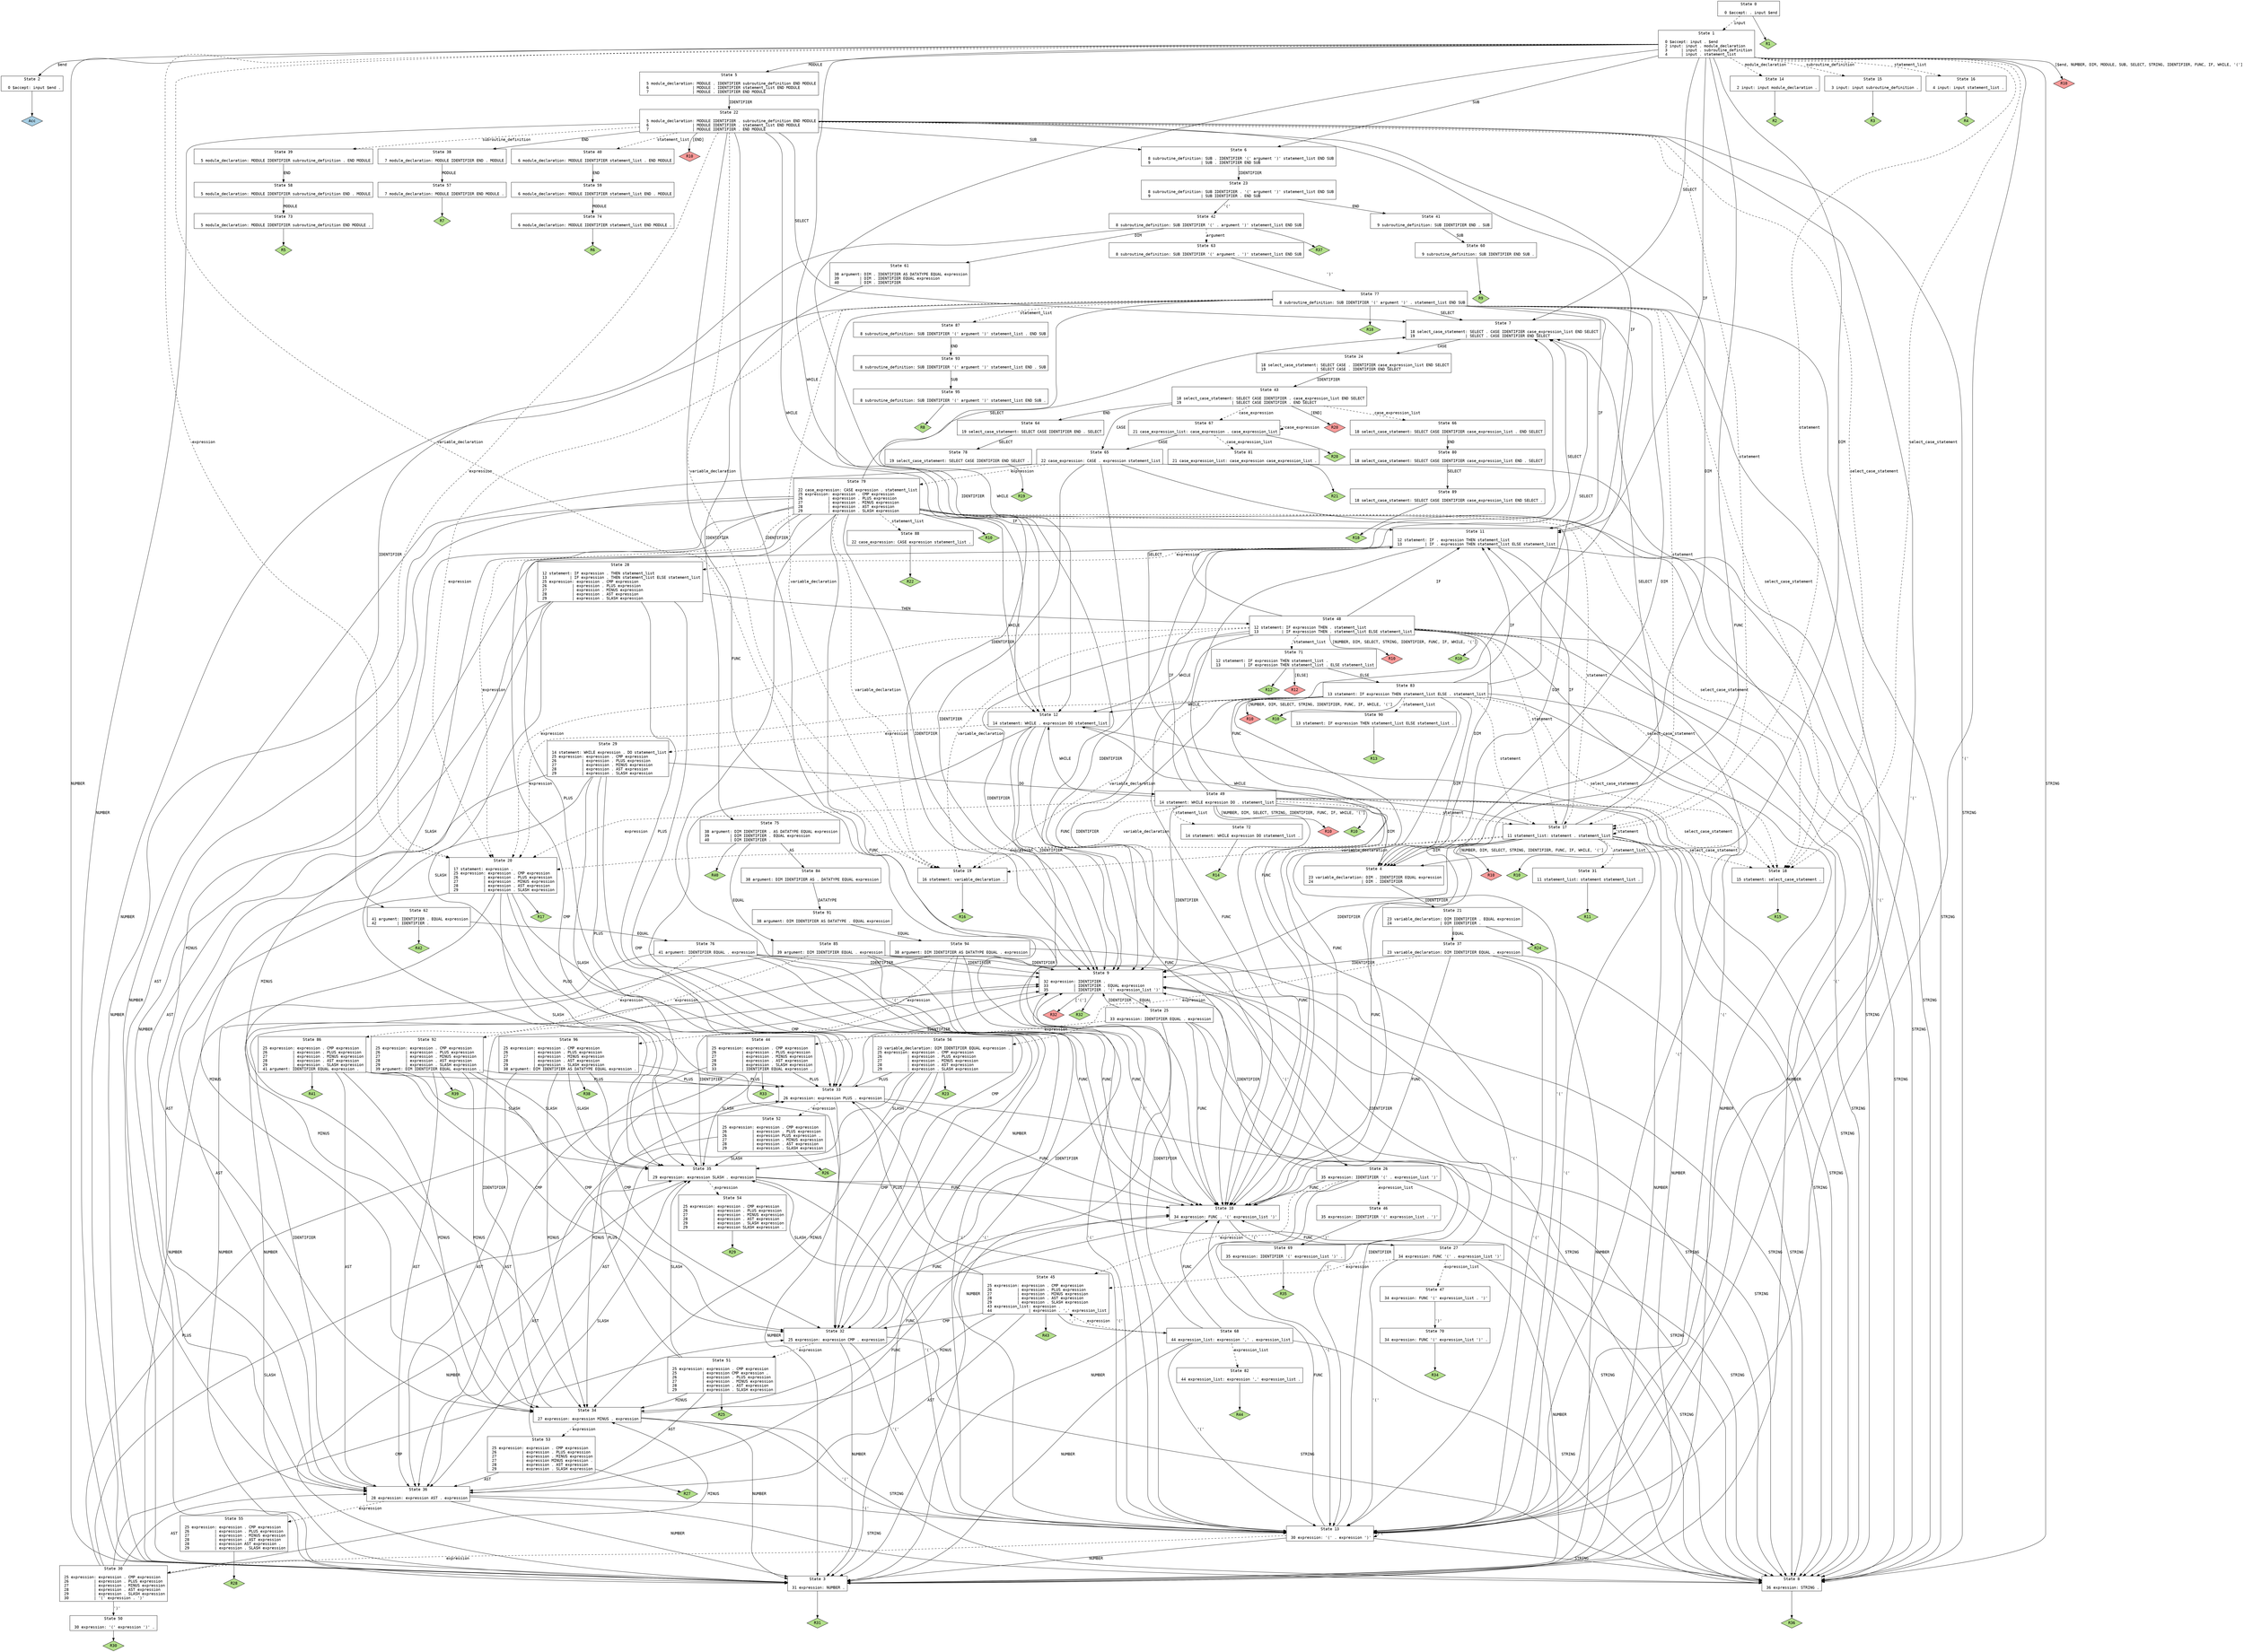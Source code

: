 // Generated by bison.
// Report bugs to <http://sourceforge.net/p/winflexbison/tickets>.
// Home page: <http://sourceforge.net/projects/winflexbison/>.

digraph "vba2psm.y"
{
  node [fontname = courier, shape = box, colorscheme = paired6]
  edge [fontname = courier]

  0 [label="State 0\n\l  0 $accept: . input $end\l"]
  0 -> 1 [style=dashed label="input"]
  0 -> "0R1" [style=solid]
 "0R1" [label="R1", fillcolor=3, shape=diamond, style=filled]
  1 [label="State 1\n\l  0 $accept: input . $end\l  2 input: input . module_declaration\l  3      | input . subroutine_definition\l  4      | input . statement_list\l"]
  1 -> 2 [style=solid label="$end"]
  1 -> 3 [style=solid label="NUMBER"]
  1 -> 4 [style=solid label="DIM"]
  1 -> 5 [style=solid label="MODULE"]
  1 -> 6 [style=solid label="SUB"]
  1 -> 7 [style=solid label="SELECT"]
  1 -> 8 [style=solid label="STRING"]
  1 -> 9 [style=solid label="IDENTIFIER"]
  1 -> 10 [style=solid label="FUNC"]
  1 -> 11 [style=solid label="IF"]
  1 -> 12 [style=solid label="WHILE"]
  1 -> 13 [style=solid label="'('"]
  1 -> 14 [style=dashed label="module_declaration"]
  1 -> 15 [style=dashed label="subroutine_definition"]
  1 -> 16 [style=dashed label="statement_list"]
  1 -> 17 [style=dashed label="statement"]
  1 -> 18 [style=dashed label="select_case_statement"]
  1 -> 19 [style=dashed label="variable_declaration"]
  1 -> 20 [style=dashed label="expression"]
  1 -> "1R10d" [label="[$end, NUMBER, DIM, MODULE, SUB, SELECT, STRING, IDENTIFIER, FUNC, IF, WHILE, '(']", style=solid]
 "1R10d" [label="R10", fillcolor=5, shape=diamond, style=filled]
  2 [label="State 2\n\l  0 $accept: input $end .\l"]
  2 -> "2R0" [style=solid]
 "2R0" [label="Acc", fillcolor=1, shape=diamond, style=filled]
  3 [label="State 3\n\l 31 expression: NUMBER .\l"]
  3 -> "3R31" [style=solid]
 "3R31" [label="R31", fillcolor=3, shape=diamond, style=filled]
  4 [label="State 4\n\l 23 variable_declaration: DIM . IDENTIFIER EQUAL expression\l 24                     | DIM . IDENTIFIER\l"]
  4 -> 21 [style=solid label="IDENTIFIER"]
  5 [label="State 5\n\l  5 module_declaration: MODULE . IDENTIFIER subroutine_definition END MODULE\l  6                   | MODULE . IDENTIFIER statement_list END MODULE\l  7                   | MODULE . IDENTIFIER END MODULE\l"]
  5 -> 22 [style=solid label="IDENTIFIER"]
  6 [label="State 6\n\l  8 subroutine_definition: SUB . IDENTIFIER '(' argument ')' statement_list END SUB\l  9                      | SUB . IDENTIFIER END SUB\l"]
  6 -> 23 [style=solid label="IDENTIFIER"]
  7 [label="State 7\n\l 18 select_case_statement: SELECT . CASE IDENTIFIER case_expression_list END SELECT\l 19                      | SELECT . CASE IDENTIFIER END SELECT\l"]
  7 -> 24 [style=solid label="CASE"]
  8 [label="State 8\n\l 36 expression: STRING .\l"]
  8 -> "8R36" [style=solid]
 "8R36" [label="R36", fillcolor=3, shape=diamond, style=filled]
  9 [label="State 9\n\l 32 expression: IDENTIFIER .\l 33           | IDENTIFIER . EQUAL expression\l 35           | IDENTIFIER . '(' expression_list ')'\l"]
  9 -> 25 [style=solid label="EQUAL"]
  9 -> 26 [style=solid label="'('"]
  9 -> "9R32d" [label="['(']", style=solid]
 "9R32d" [label="R32", fillcolor=5, shape=diamond, style=filled]
  9 -> "9R32" [style=solid]
 "9R32" [label="R32", fillcolor=3, shape=diamond, style=filled]
  10 [label="State 10\n\l 34 expression: FUNC . '(' expression_list ')'\l"]
  10 -> 27 [style=solid label="'('"]
  11 [label="State 11\n\l 12 statement: IF . expression THEN statement_list\l 13          | IF . expression THEN statement_list ELSE statement_list\l"]
  11 -> 3 [style=solid label="NUMBER"]
  11 -> 8 [style=solid label="STRING"]
  11 -> 9 [style=solid label="IDENTIFIER"]
  11 -> 10 [style=solid label="FUNC"]
  11 -> 13 [style=solid label="'('"]
  11 -> 28 [style=dashed label="expression"]
  12 [label="State 12\n\l 14 statement: WHILE . expression DO statement_list\l"]
  12 -> 3 [style=solid label="NUMBER"]
  12 -> 8 [style=solid label="STRING"]
  12 -> 9 [style=solid label="IDENTIFIER"]
  12 -> 10 [style=solid label="FUNC"]
  12 -> 13 [style=solid label="'('"]
  12 -> 29 [style=dashed label="expression"]
  13 [label="State 13\n\l 30 expression: '(' . expression ')'\l"]
  13 -> 3 [style=solid label="NUMBER"]
  13 -> 8 [style=solid label="STRING"]
  13 -> 9 [style=solid label="IDENTIFIER"]
  13 -> 10 [style=solid label="FUNC"]
  13 -> 13 [style=solid label="'('"]
  13 -> 30 [style=dashed label="expression"]
  14 [label="State 14\n\l  2 input: input module_declaration .\l"]
  14 -> "14R2" [style=solid]
 "14R2" [label="R2", fillcolor=3, shape=diamond, style=filled]
  15 [label="State 15\n\l  3 input: input subroutine_definition .\l"]
  15 -> "15R3" [style=solid]
 "15R3" [label="R3", fillcolor=3, shape=diamond, style=filled]
  16 [label="State 16\n\l  4 input: input statement_list .\l"]
  16 -> "16R4" [style=solid]
 "16R4" [label="R4", fillcolor=3, shape=diamond, style=filled]
  17 [label="State 17\n\l 11 statement_list: statement . statement_list\l"]
  17 -> 3 [style=solid label="NUMBER"]
  17 -> 4 [style=solid label="DIM"]
  17 -> 7 [style=solid label="SELECT"]
  17 -> 8 [style=solid label="STRING"]
  17 -> 9 [style=solid label="IDENTIFIER"]
  17 -> 10 [style=solid label="FUNC"]
  17 -> 11 [style=solid label="IF"]
  17 -> 12 [style=solid label="WHILE"]
  17 -> 13 [style=solid label="'('"]
  17 -> 31 [style=dashed label="statement_list"]
  17 -> 17 [style=dashed label="statement"]
  17 -> 18 [style=dashed label="select_case_statement"]
  17 -> 19 [style=dashed label="variable_declaration"]
  17 -> 20 [style=dashed label="expression"]
  17 -> "17R10d" [label="[NUMBER, DIM, SELECT, STRING, IDENTIFIER, FUNC, IF, WHILE, '(']", style=solid]
 "17R10d" [label="R10", fillcolor=5, shape=diamond, style=filled]
  17 -> "17R10" [style=solid]
 "17R10" [label="R10", fillcolor=3, shape=diamond, style=filled]
  18 [label="State 18\n\l 15 statement: select_case_statement .\l"]
  18 -> "18R15" [style=solid]
 "18R15" [label="R15", fillcolor=3, shape=diamond, style=filled]
  19 [label="State 19\n\l 16 statement: variable_declaration .\l"]
  19 -> "19R16" [style=solid]
 "19R16" [label="R16", fillcolor=3, shape=diamond, style=filled]
  20 [label="State 20\n\l 17 statement: expression .\l 25 expression: expression . CMP expression\l 26           | expression . PLUS expression\l 27           | expression . MINUS expression\l 28           | expression . AST expression\l 29           | expression . SLASH expression\l"]
  20 -> 32 [style=solid label="CMP"]
  20 -> 33 [style=solid label="PLUS"]
  20 -> 34 [style=solid label="MINUS"]
  20 -> 35 [style=solid label="SLASH"]
  20 -> 36 [style=solid label="AST"]
  20 -> "20R17" [style=solid]
 "20R17" [label="R17", fillcolor=3, shape=diamond, style=filled]
  21 [label="State 21\n\l 23 variable_declaration: DIM IDENTIFIER . EQUAL expression\l 24                     | DIM IDENTIFIER .\l"]
  21 -> 37 [style=solid label="EQUAL"]
  21 -> "21R24" [style=solid]
 "21R24" [label="R24", fillcolor=3, shape=diamond, style=filled]
  22 [label="State 22\n\l  5 module_declaration: MODULE IDENTIFIER . subroutine_definition END MODULE\l  6                   | MODULE IDENTIFIER . statement_list END MODULE\l  7                   | MODULE IDENTIFIER . END MODULE\l"]
  22 -> 3 [style=solid label="NUMBER"]
  22 -> 4 [style=solid label="DIM"]
  22 -> 38 [style=solid label="END"]
  22 -> 6 [style=solid label="SUB"]
  22 -> 7 [style=solid label="SELECT"]
  22 -> 8 [style=solid label="STRING"]
  22 -> 9 [style=solid label="IDENTIFIER"]
  22 -> 10 [style=solid label="FUNC"]
  22 -> 11 [style=solid label="IF"]
  22 -> 12 [style=solid label="WHILE"]
  22 -> 13 [style=solid label="'('"]
  22 -> 39 [style=dashed label="subroutine_definition"]
  22 -> 40 [style=dashed label="statement_list"]
  22 -> 17 [style=dashed label="statement"]
  22 -> 18 [style=dashed label="select_case_statement"]
  22 -> 19 [style=dashed label="variable_declaration"]
  22 -> 20 [style=dashed label="expression"]
  22 -> "22R10d" [label="[END]", style=solid]
 "22R10d" [label="R10", fillcolor=5, shape=diamond, style=filled]
  23 [label="State 23\n\l  8 subroutine_definition: SUB IDENTIFIER . '(' argument ')' statement_list END SUB\l  9                      | SUB IDENTIFIER . END SUB\l"]
  23 -> 41 [style=solid label="END"]
  23 -> 42 [style=solid label="'('"]
  24 [label="State 24\n\l 18 select_case_statement: SELECT CASE . IDENTIFIER case_expression_list END SELECT\l 19                      | SELECT CASE . IDENTIFIER END SELECT\l"]
  24 -> 43 [style=solid label="IDENTIFIER"]
  25 [label="State 25\n\l 33 expression: IDENTIFIER EQUAL . expression\l"]
  25 -> 3 [style=solid label="NUMBER"]
  25 -> 8 [style=solid label="STRING"]
  25 -> 9 [style=solid label="IDENTIFIER"]
  25 -> 10 [style=solid label="FUNC"]
  25 -> 13 [style=solid label="'('"]
  25 -> 44 [style=dashed label="expression"]
  26 [label="State 26\n\l 35 expression: IDENTIFIER '(' . expression_list ')'\l"]
  26 -> 3 [style=solid label="NUMBER"]
  26 -> 8 [style=solid label="STRING"]
  26 -> 9 [style=solid label="IDENTIFIER"]
  26 -> 10 [style=solid label="FUNC"]
  26 -> 13 [style=solid label="'('"]
  26 -> 45 [style=dashed label="expression"]
  26 -> 46 [style=dashed label="expression_list"]
  27 [label="State 27\n\l 34 expression: FUNC '(' . expression_list ')'\l"]
  27 -> 3 [style=solid label="NUMBER"]
  27 -> 8 [style=solid label="STRING"]
  27 -> 9 [style=solid label="IDENTIFIER"]
  27 -> 10 [style=solid label="FUNC"]
  27 -> 13 [style=solid label="'('"]
  27 -> 45 [style=dashed label="expression"]
  27 -> 47 [style=dashed label="expression_list"]
  28 [label="State 28\n\l 12 statement: IF expression . THEN statement_list\l 13          | IF expression . THEN statement_list ELSE statement_list\l 25 expression: expression . CMP expression\l 26           | expression . PLUS expression\l 27           | expression . MINUS expression\l 28           | expression . AST expression\l 29           | expression . SLASH expression\l"]
  28 -> 48 [style=solid label="THEN"]
  28 -> 32 [style=solid label="CMP"]
  28 -> 33 [style=solid label="PLUS"]
  28 -> 34 [style=solid label="MINUS"]
  28 -> 35 [style=solid label="SLASH"]
  28 -> 36 [style=solid label="AST"]
  29 [label="State 29\n\l 14 statement: WHILE expression . DO statement_list\l 25 expression: expression . CMP expression\l 26           | expression . PLUS expression\l 27           | expression . MINUS expression\l 28           | expression . AST expression\l 29           | expression . SLASH expression\l"]
  29 -> 49 [style=solid label="DO"]
  29 -> 32 [style=solid label="CMP"]
  29 -> 33 [style=solid label="PLUS"]
  29 -> 34 [style=solid label="MINUS"]
  29 -> 35 [style=solid label="SLASH"]
  29 -> 36 [style=solid label="AST"]
  30 [label="State 30\n\l 25 expression: expression . CMP expression\l 26           | expression . PLUS expression\l 27           | expression . MINUS expression\l 28           | expression . AST expression\l 29           | expression . SLASH expression\l 30           | '(' expression . ')'\l"]
  30 -> 32 [style=solid label="CMP"]
  30 -> 33 [style=solid label="PLUS"]
  30 -> 34 [style=solid label="MINUS"]
  30 -> 35 [style=solid label="SLASH"]
  30 -> 36 [style=solid label="AST"]
  30 -> 50 [style=solid label="')'"]
  31 [label="State 31\n\l 11 statement_list: statement statement_list .\l"]
  31 -> "31R11" [style=solid]
 "31R11" [label="R11", fillcolor=3, shape=diamond, style=filled]
  32 [label="State 32\n\l 25 expression: expression CMP . expression\l"]
  32 -> 3 [style=solid label="NUMBER"]
  32 -> 8 [style=solid label="STRING"]
  32 -> 9 [style=solid label="IDENTIFIER"]
  32 -> 10 [style=solid label="FUNC"]
  32 -> 13 [style=solid label="'('"]
  32 -> 51 [style=dashed label="expression"]
  33 [label="State 33\n\l 26 expression: expression PLUS . expression\l"]
  33 -> 3 [style=solid label="NUMBER"]
  33 -> 8 [style=solid label="STRING"]
  33 -> 9 [style=solid label="IDENTIFIER"]
  33 -> 10 [style=solid label="FUNC"]
  33 -> 13 [style=solid label="'('"]
  33 -> 52 [style=dashed label="expression"]
  34 [label="State 34\n\l 27 expression: expression MINUS . expression\l"]
  34 -> 3 [style=solid label="NUMBER"]
  34 -> 8 [style=solid label="STRING"]
  34 -> 9 [style=solid label="IDENTIFIER"]
  34 -> 10 [style=solid label="FUNC"]
  34 -> 13 [style=solid label="'('"]
  34 -> 53 [style=dashed label="expression"]
  35 [label="State 35\n\l 29 expression: expression SLASH . expression\l"]
  35 -> 3 [style=solid label="NUMBER"]
  35 -> 8 [style=solid label="STRING"]
  35 -> 9 [style=solid label="IDENTIFIER"]
  35 -> 10 [style=solid label="FUNC"]
  35 -> 13 [style=solid label="'('"]
  35 -> 54 [style=dashed label="expression"]
  36 [label="State 36\n\l 28 expression: expression AST . expression\l"]
  36 -> 3 [style=solid label="NUMBER"]
  36 -> 8 [style=solid label="STRING"]
  36 -> 9 [style=solid label="IDENTIFIER"]
  36 -> 10 [style=solid label="FUNC"]
  36 -> 13 [style=solid label="'('"]
  36 -> 55 [style=dashed label="expression"]
  37 [label="State 37\n\l 23 variable_declaration: DIM IDENTIFIER EQUAL . expression\l"]
  37 -> 3 [style=solid label="NUMBER"]
  37 -> 8 [style=solid label="STRING"]
  37 -> 9 [style=solid label="IDENTIFIER"]
  37 -> 10 [style=solid label="FUNC"]
  37 -> 13 [style=solid label="'('"]
  37 -> 56 [style=dashed label="expression"]
  38 [label="State 38\n\l  7 module_declaration: MODULE IDENTIFIER END . MODULE\l"]
  38 -> 57 [style=solid label="MODULE"]
  39 [label="State 39\n\l  5 module_declaration: MODULE IDENTIFIER subroutine_definition . END MODULE\l"]
  39 -> 58 [style=solid label="END"]
  40 [label="State 40\n\l  6 module_declaration: MODULE IDENTIFIER statement_list . END MODULE\l"]
  40 -> 59 [style=solid label="END"]
  41 [label="State 41\n\l  9 subroutine_definition: SUB IDENTIFIER END . SUB\l"]
  41 -> 60 [style=solid label="SUB"]
  42 [label="State 42\n\l  8 subroutine_definition: SUB IDENTIFIER '(' . argument ')' statement_list END SUB\l"]
  42 -> 61 [style=solid label="DIM"]
  42 -> 62 [style=solid label="IDENTIFIER"]
  42 -> 63 [style=dashed label="argument"]
  42 -> "42R37" [style=solid]
 "42R37" [label="R37", fillcolor=3, shape=diamond, style=filled]
  43 [label="State 43\n\l 18 select_case_statement: SELECT CASE IDENTIFIER . case_expression_list END SELECT\l 19                      | SELECT CASE IDENTIFIER . END SELECT\l"]
  43 -> 64 [style=solid label="END"]
  43 -> 65 [style=solid label="CASE"]
  43 -> 66 [style=dashed label="case_expression_list"]
  43 -> 67 [style=dashed label="case_expression"]
  43 -> "43R20d" [label="[END]", style=solid]
 "43R20d" [label="R20", fillcolor=5, shape=diamond, style=filled]
  44 [label="State 44\n\l 25 expression: expression . CMP expression\l 26           | expression . PLUS expression\l 27           | expression . MINUS expression\l 28           | expression . AST expression\l 29           | expression . SLASH expression\l 33           | IDENTIFIER EQUAL expression .\l"]
  44 -> 33 [style=solid label="PLUS"]
  44 -> 34 [style=solid label="MINUS"]
  44 -> 35 [style=solid label="SLASH"]
  44 -> 36 [style=solid label="AST"]
  44 -> "44R33" [style=solid]
 "44R33" [label="R33", fillcolor=3, shape=diamond, style=filled]
  45 [label="State 45\n\l 25 expression: expression . CMP expression\l 26           | expression . PLUS expression\l 27           | expression . MINUS expression\l 28           | expression . AST expression\l 29           | expression . SLASH expression\l 43 expression_list: expression .\l 44                | expression . ',' expression_list\l"]
  45 -> 32 [style=solid label="CMP"]
  45 -> 33 [style=solid label="PLUS"]
  45 -> 34 [style=solid label="MINUS"]
  45 -> 35 [style=solid label="SLASH"]
  45 -> 36 [style=solid label="AST"]
  45 -> 68 [style=solid label="','"]
  45 -> "45R43" [style=solid]
 "45R43" [label="R43", fillcolor=3, shape=diamond, style=filled]
  46 [label="State 46\n\l 35 expression: IDENTIFIER '(' expression_list . ')'\l"]
  46 -> 69 [style=solid label="')'"]
  47 [label="State 47\n\l 34 expression: FUNC '(' expression_list . ')'\l"]
  47 -> 70 [style=solid label="')'"]
  48 [label="State 48\n\l 12 statement: IF expression THEN . statement_list\l 13          | IF expression THEN . statement_list ELSE statement_list\l"]
  48 -> 3 [style=solid label="NUMBER"]
  48 -> 4 [style=solid label="DIM"]
  48 -> 7 [style=solid label="SELECT"]
  48 -> 8 [style=solid label="STRING"]
  48 -> 9 [style=solid label="IDENTIFIER"]
  48 -> 10 [style=solid label="FUNC"]
  48 -> 11 [style=solid label="IF"]
  48 -> 12 [style=solid label="WHILE"]
  48 -> 13 [style=solid label="'('"]
  48 -> 71 [style=dashed label="statement_list"]
  48 -> 17 [style=dashed label="statement"]
  48 -> 18 [style=dashed label="select_case_statement"]
  48 -> 19 [style=dashed label="variable_declaration"]
  48 -> 20 [style=dashed label="expression"]
  48 -> "48R10d" [label="[NUMBER, DIM, SELECT, STRING, IDENTIFIER, FUNC, IF, WHILE, '(']", style=solid]
 "48R10d" [label="R10", fillcolor=5, shape=diamond, style=filled]
  48 -> "48R10" [style=solid]
 "48R10" [label="R10", fillcolor=3, shape=diamond, style=filled]
  49 [label="State 49\n\l 14 statement: WHILE expression DO . statement_list\l"]
  49 -> 3 [style=solid label="NUMBER"]
  49 -> 4 [style=solid label="DIM"]
  49 -> 7 [style=solid label="SELECT"]
  49 -> 8 [style=solid label="STRING"]
  49 -> 9 [style=solid label="IDENTIFIER"]
  49 -> 10 [style=solid label="FUNC"]
  49 -> 11 [style=solid label="IF"]
  49 -> 12 [style=solid label="WHILE"]
  49 -> 13 [style=solid label="'('"]
  49 -> 72 [style=dashed label="statement_list"]
  49 -> 17 [style=dashed label="statement"]
  49 -> 18 [style=dashed label="select_case_statement"]
  49 -> 19 [style=dashed label="variable_declaration"]
  49 -> 20 [style=dashed label="expression"]
  49 -> "49R10d" [label="[NUMBER, DIM, SELECT, STRING, IDENTIFIER, FUNC, IF, WHILE, '(']", style=solid]
 "49R10d" [label="R10", fillcolor=5, shape=diamond, style=filled]
  49 -> "49R10" [style=solid]
 "49R10" [label="R10", fillcolor=3, shape=diamond, style=filled]
  50 [label="State 50\n\l 30 expression: '(' expression ')' .\l"]
  50 -> "50R30" [style=solid]
 "50R30" [label="R30", fillcolor=3, shape=diamond, style=filled]
  51 [label="State 51\n\l 25 expression: expression . CMP expression\l 25           | expression CMP expression .\l 26           | expression . PLUS expression\l 27           | expression . MINUS expression\l 28           | expression . AST expression\l 29           | expression . SLASH expression\l"]
  51 -> 33 [style=solid label="PLUS"]
  51 -> 34 [style=solid label="MINUS"]
  51 -> 35 [style=solid label="SLASH"]
  51 -> 36 [style=solid label="AST"]
  51 -> "51R25" [style=solid]
 "51R25" [label="R25", fillcolor=3, shape=diamond, style=filled]
  52 [label="State 52\n\l 25 expression: expression . CMP expression\l 26           | expression . PLUS expression\l 26           | expression PLUS expression .\l 27           | expression . MINUS expression\l 28           | expression . AST expression\l 29           | expression . SLASH expression\l"]
  52 -> 35 [style=solid label="SLASH"]
  52 -> 36 [style=solid label="AST"]
  52 -> "52R26" [style=solid]
 "52R26" [label="R26", fillcolor=3, shape=diamond, style=filled]
  53 [label="State 53\n\l 25 expression: expression . CMP expression\l 26           | expression . PLUS expression\l 27           | expression . MINUS expression\l 27           | expression MINUS expression .\l 28           | expression . AST expression\l 29           | expression . SLASH expression\l"]
  53 -> 35 [style=solid label="SLASH"]
  53 -> 36 [style=solid label="AST"]
  53 -> "53R27" [style=solid]
 "53R27" [label="R27", fillcolor=3, shape=diamond, style=filled]
  54 [label="State 54\n\l 25 expression: expression . CMP expression\l 26           | expression . PLUS expression\l 27           | expression . MINUS expression\l 28           | expression . AST expression\l 29           | expression . SLASH expression\l 29           | expression SLASH expression .\l"]
  54 -> "54R29" [style=solid]
 "54R29" [label="R29", fillcolor=3, shape=diamond, style=filled]
  55 [label="State 55\n\l 25 expression: expression . CMP expression\l 26           | expression . PLUS expression\l 27           | expression . MINUS expression\l 28           | expression . AST expression\l 28           | expression AST expression .\l 29           | expression . SLASH expression\l"]
  55 -> "55R28" [style=solid]
 "55R28" [label="R28", fillcolor=3, shape=diamond, style=filled]
  56 [label="State 56\n\l 23 variable_declaration: DIM IDENTIFIER EQUAL expression .\l 25 expression: expression . CMP expression\l 26           | expression . PLUS expression\l 27           | expression . MINUS expression\l 28           | expression . AST expression\l 29           | expression . SLASH expression\l"]
  56 -> 32 [style=solid label="CMP"]
  56 -> 33 [style=solid label="PLUS"]
  56 -> 34 [style=solid label="MINUS"]
  56 -> 35 [style=solid label="SLASH"]
  56 -> 36 [style=solid label="AST"]
  56 -> "56R23" [style=solid]
 "56R23" [label="R23", fillcolor=3, shape=diamond, style=filled]
  57 [label="State 57\n\l  7 module_declaration: MODULE IDENTIFIER END MODULE .\l"]
  57 -> "57R7" [style=solid]
 "57R7" [label="R7", fillcolor=3, shape=diamond, style=filled]
  58 [label="State 58\n\l  5 module_declaration: MODULE IDENTIFIER subroutine_definition END . MODULE\l"]
  58 -> 73 [style=solid label="MODULE"]
  59 [label="State 59\n\l  6 module_declaration: MODULE IDENTIFIER statement_list END . MODULE\l"]
  59 -> 74 [style=solid label="MODULE"]
  60 [label="State 60\n\l  9 subroutine_definition: SUB IDENTIFIER END SUB .\l"]
  60 -> "60R9" [style=solid]
 "60R9" [label="R9", fillcolor=3, shape=diamond, style=filled]
  61 [label="State 61\n\l 38 argument: DIM . IDENTIFIER AS DATATYPE EQUAL expression\l 39         | DIM . IDENTIFIER EQUAL expression\l 40         | DIM . IDENTIFIER\l"]
  61 -> 75 [style=solid label="IDENTIFIER"]
  62 [label="State 62\n\l 41 argument: IDENTIFIER . EQUAL expression\l 42         | IDENTIFIER .\l"]
  62 -> 76 [style=solid label="EQUAL"]
  62 -> "62R42" [style=solid]
 "62R42" [label="R42", fillcolor=3, shape=diamond, style=filled]
  63 [label="State 63\n\l  8 subroutine_definition: SUB IDENTIFIER '(' argument . ')' statement_list END SUB\l"]
  63 -> 77 [style=solid label="')'"]
  64 [label="State 64\n\l 19 select_case_statement: SELECT CASE IDENTIFIER END . SELECT\l"]
  64 -> 78 [style=solid label="SELECT"]
  65 [label="State 65\n\l 22 case_expression: CASE . expression statement_list\l"]
  65 -> 3 [style=solid label="NUMBER"]
  65 -> 8 [style=solid label="STRING"]
  65 -> 9 [style=solid label="IDENTIFIER"]
  65 -> 10 [style=solid label="FUNC"]
  65 -> 13 [style=solid label="'('"]
  65 -> 79 [style=dashed label="expression"]
  66 [label="State 66\n\l 18 select_case_statement: SELECT CASE IDENTIFIER case_expression_list . END SELECT\l"]
  66 -> 80 [style=solid label="END"]
  67 [label="State 67\n\l 21 case_expression_list: case_expression . case_expression_list\l"]
  67 -> 65 [style=solid label="CASE"]
  67 -> 81 [style=dashed label="case_expression_list"]
  67 -> 67 [style=dashed label="case_expression"]
  67 -> "67R20" [style=solid]
 "67R20" [label="R20", fillcolor=3, shape=diamond, style=filled]
  68 [label="State 68\n\l 44 expression_list: expression ',' . expression_list\l"]
  68 -> 3 [style=solid label="NUMBER"]
  68 -> 8 [style=solid label="STRING"]
  68 -> 9 [style=solid label="IDENTIFIER"]
  68 -> 10 [style=solid label="FUNC"]
  68 -> 13 [style=solid label="'('"]
  68 -> 45 [style=dashed label="expression"]
  68 -> 82 [style=dashed label="expression_list"]
  69 [label="State 69\n\l 35 expression: IDENTIFIER '(' expression_list ')' .\l"]
  69 -> "69R35" [style=solid]
 "69R35" [label="R35", fillcolor=3, shape=diamond, style=filled]
  70 [label="State 70\n\l 34 expression: FUNC '(' expression_list ')' .\l"]
  70 -> "70R34" [style=solid]
 "70R34" [label="R34", fillcolor=3, shape=diamond, style=filled]
  71 [label="State 71\n\l 12 statement: IF expression THEN statement_list .\l 13          | IF expression THEN statement_list . ELSE statement_list\l"]
  71 -> 83 [style=solid label="ELSE"]
  71 -> "71R12d" [label="[ELSE]", style=solid]
 "71R12d" [label="R12", fillcolor=5, shape=diamond, style=filled]
  71 -> "71R12" [style=solid]
 "71R12" [label="R12", fillcolor=3, shape=diamond, style=filled]
  72 [label="State 72\n\l 14 statement: WHILE expression DO statement_list .\l"]
  72 -> "72R14" [style=solid]
 "72R14" [label="R14", fillcolor=3, shape=diamond, style=filled]
  73 [label="State 73\n\l  5 module_declaration: MODULE IDENTIFIER subroutine_definition END MODULE .\l"]
  73 -> "73R5" [style=solid]
 "73R5" [label="R5", fillcolor=3, shape=diamond, style=filled]
  74 [label="State 74\n\l  6 module_declaration: MODULE IDENTIFIER statement_list END MODULE .\l"]
  74 -> "74R6" [style=solid]
 "74R6" [label="R6", fillcolor=3, shape=diamond, style=filled]
  75 [label="State 75\n\l 38 argument: DIM IDENTIFIER . AS DATATYPE EQUAL expression\l 39         | DIM IDENTIFIER . EQUAL expression\l 40         | DIM IDENTIFIER .\l"]
  75 -> 84 [style=solid label="AS"]
  75 -> 85 [style=solid label="EQUAL"]
  75 -> "75R40" [style=solid]
 "75R40" [label="R40", fillcolor=3, shape=diamond, style=filled]
  76 [label="State 76\n\l 41 argument: IDENTIFIER EQUAL . expression\l"]
  76 -> 3 [style=solid label="NUMBER"]
  76 -> 8 [style=solid label="STRING"]
  76 -> 9 [style=solid label="IDENTIFIER"]
  76 -> 10 [style=solid label="FUNC"]
  76 -> 13 [style=solid label="'('"]
  76 -> 86 [style=dashed label="expression"]
  77 [label="State 77\n\l  8 subroutine_definition: SUB IDENTIFIER '(' argument ')' . statement_list END SUB\l"]
  77 -> 3 [style=solid label="NUMBER"]
  77 -> 4 [style=solid label="DIM"]
  77 -> 7 [style=solid label="SELECT"]
  77 -> 8 [style=solid label="STRING"]
  77 -> 9 [style=solid label="IDENTIFIER"]
  77 -> 10 [style=solid label="FUNC"]
  77 -> 11 [style=solid label="IF"]
  77 -> 12 [style=solid label="WHILE"]
  77 -> 13 [style=solid label="'('"]
  77 -> 87 [style=dashed label="statement_list"]
  77 -> 17 [style=dashed label="statement"]
  77 -> 18 [style=dashed label="select_case_statement"]
  77 -> 19 [style=dashed label="variable_declaration"]
  77 -> 20 [style=dashed label="expression"]
  77 -> "77R10" [style=solid]
 "77R10" [label="R10", fillcolor=3, shape=diamond, style=filled]
  78 [label="State 78\n\l 19 select_case_statement: SELECT CASE IDENTIFIER END SELECT .\l"]
  78 -> "78R19" [style=solid]
 "78R19" [label="R19", fillcolor=3, shape=diamond, style=filled]
  79 [label="State 79\n\l 22 case_expression: CASE expression . statement_list\l 25 expression: expression . CMP expression\l 26           | expression . PLUS expression\l 27           | expression . MINUS expression\l 28           | expression . AST expression\l 29           | expression . SLASH expression\l"]
  79 -> 3 [style=solid label="NUMBER"]
  79 -> 4 [style=solid label="DIM"]
  79 -> 7 [style=solid label="SELECT"]
  79 -> 8 [style=solid label="STRING"]
  79 -> 9 [style=solid label="IDENTIFIER"]
  79 -> 10 [style=solid label="FUNC"]
  79 -> 11 [style=solid label="IF"]
  79 -> 12 [style=solid label="WHILE"]
  79 -> 32 [style=solid label="CMP"]
  79 -> 33 [style=solid label="PLUS"]
  79 -> 34 [style=solid label="MINUS"]
  79 -> 35 [style=solid label="SLASH"]
  79 -> 36 [style=solid label="AST"]
  79 -> 13 [style=solid label="'('"]
  79 -> 88 [style=dashed label="statement_list"]
  79 -> 17 [style=dashed label="statement"]
  79 -> 18 [style=dashed label="select_case_statement"]
  79 -> 19 [style=dashed label="variable_declaration"]
  79 -> 20 [style=dashed label="expression"]
  79 -> "79R10" [style=solid]
 "79R10" [label="R10", fillcolor=3, shape=diamond, style=filled]
  80 [label="State 80\n\l 18 select_case_statement: SELECT CASE IDENTIFIER case_expression_list END . SELECT\l"]
  80 -> 89 [style=solid label="SELECT"]
  81 [label="State 81\n\l 21 case_expression_list: case_expression case_expression_list .\l"]
  81 -> "81R21" [style=solid]
 "81R21" [label="R21", fillcolor=3, shape=diamond, style=filled]
  82 [label="State 82\n\l 44 expression_list: expression ',' expression_list .\l"]
  82 -> "82R44" [style=solid]
 "82R44" [label="R44", fillcolor=3, shape=diamond, style=filled]
  83 [label="State 83\n\l 13 statement: IF expression THEN statement_list ELSE . statement_list\l"]
  83 -> 3 [style=solid label="NUMBER"]
  83 -> 4 [style=solid label="DIM"]
  83 -> 7 [style=solid label="SELECT"]
  83 -> 8 [style=solid label="STRING"]
  83 -> 9 [style=solid label="IDENTIFIER"]
  83 -> 10 [style=solid label="FUNC"]
  83 -> 11 [style=solid label="IF"]
  83 -> 12 [style=solid label="WHILE"]
  83 -> 13 [style=solid label="'('"]
  83 -> 90 [style=dashed label="statement_list"]
  83 -> 17 [style=dashed label="statement"]
  83 -> 18 [style=dashed label="select_case_statement"]
  83 -> 19 [style=dashed label="variable_declaration"]
  83 -> 20 [style=dashed label="expression"]
  83 -> "83R10d" [label="[NUMBER, DIM, SELECT, STRING, IDENTIFIER, FUNC, IF, WHILE, '(']", style=solid]
 "83R10d" [label="R10", fillcolor=5, shape=diamond, style=filled]
  83 -> "83R10" [style=solid]
 "83R10" [label="R10", fillcolor=3, shape=diamond, style=filled]
  84 [label="State 84\n\l 38 argument: DIM IDENTIFIER AS . DATATYPE EQUAL expression\l"]
  84 -> 91 [style=solid label="DATATYPE"]
  85 [label="State 85\n\l 39 argument: DIM IDENTIFIER EQUAL . expression\l"]
  85 -> 3 [style=solid label="NUMBER"]
  85 -> 8 [style=solid label="STRING"]
  85 -> 9 [style=solid label="IDENTIFIER"]
  85 -> 10 [style=solid label="FUNC"]
  85 -> 13 [style=solid label="'('"]
  85 -> 92 [style=dashed label="expression"]
  86 [label="State 86\n\l 25 expression: expression . CMP expression\l 26           | expression . PLUS expression\l 27           | expression . MINUS expression\l 28           | expression . AST expression\l 29           | expression . SLASH expression\l 41 argument: IDENTIFIER EQUAL expression .\l"]
  86 -> 32 [style=solid label="CMP"]
  86 -> 33 [style=solid label="PLUS"]
  86 -> 34 [style=solid label="MINUS"]
  86 -> 35 [style=solid label="SLASH"]
  86 -> 36 [style=solid label="AST"]
  86 -> "86R41" [style=solid]
 "86R41" [label="R41", fillcolor=3, shape=diamond, style=filled]
  87 [label="State 87\n\l  8 subroutine_definition: SUB IDENTIFIER '(' argument ')' statement_list . END SUB\l"]
  87 -> 93 [style=solid label="END"]
  88 [label="State 88\n\l 22 case_expression: CASE expression statement_list .\l"]
  88 -> "88R22" [style=solid]
 "88R22" [label="R22", fillcolor=3, shape=diamond, style=filled]
  89 [label="State 89\n\l 18 select_case_statement: SELECT CASE IDENTIFIER case_expression_list END SELECT .\l"]
  89 -> "89R18" [style=solid]
 "89R18" [label="R18", fillcolor=3, shape=diamond, style=filled]
  90 [label="State 90\n\l 13 statement: IF expression THEN statement_list ELSE statement_list .\l"]
  90 -> "90R13" [style=solid]
 "90R13" [label="R13", fillcolor=3, shape=diamond, style=filled]
  91 [label="State 91\n\l 38 argument: DIM IDENTIFIER AS DATATYPE . EQUAL expression\l"]
  91 -> 94 [style=solid label="EQUAL"]
  92 [label="State 92\n\l 25 expression: expression . CMP expression\l 26           | expression . PLUS expression\l 27           | expression . MINUS expression\l 28           | expression . AST expression\l 29           | expression . SLASH expression\l 39 argument: DIM IDENTIFIER EQUAL expression .\l"]
  92 -> 32 [style=solid label="CMP"]
  92 -> 33 [style=solid label="PLUS"]
  92 -> 34 [style=solid label="MINUS"]
  92 -> 35 [style=solid label="SLASH"]
  92 -> 36 [style=solid label="AST"]
  92 -> "92R39" [style=solid]
 "92R39" [label="R39", fillcolor=3, shape=diamond, style=filled]
  93 [label="State 93\n\l  8 subroutine_definition: SUB IDENTIFIER '(' argument ')' statement_list END . SUB\l"]
  93 -> 95 [style=solid label="SUB"]
  94 [label="State 94\n\l 38 argument: DIM IDENTIFIER AS DATATYPE EQUAL . expression\l"]
  94 -> 3 [style=solid label="NUMBER"]
  94 -> 8 [style=solid label="STRING"]
  94 -> 9 [style=solid label="IDENTIFIER"]
  94 -> 10 [style=solid label="FUNC"]
  94 -> 13 [style=solid label="'('"]
  94 -> 96 [style=dashed label="expression"]
  95 [label="State 95\n\l  8 subroutine_definition: SUB IDENTIFIER '(' argument ')' statement_list END SUB .\l"]
  95 -> "95R8" [style=solid]
 "95R8" [label="R8", fillcolor=3, shape=diamond, style=filled]
  96 [label="State 96\n\l 25 expression: expression . CMP expression\l 26           | expression . PLUS expression\l 27           | expression . MINUS expression\l 28           | expression . AST expression\l 29           | expression . SLASH expression\l 38 argument: DIM IDENTIFIER AS DATATYPE EQUAL expression .\l"]
  96 -> 32 [style=solid label="CMP"]
  96 -> 33 [style=solid label="PLUS"]
  96 -> 34 [style=solid label="MINUS"]
  96 -> 35 [style=solid label="SLASH"]
  96 -> 36 [style=solid label="AST"]
  96 -> "96R38" [style=solid]
 "96R38" [label="R38", fillcolor=3, shape=diamond, style=filled]
}
